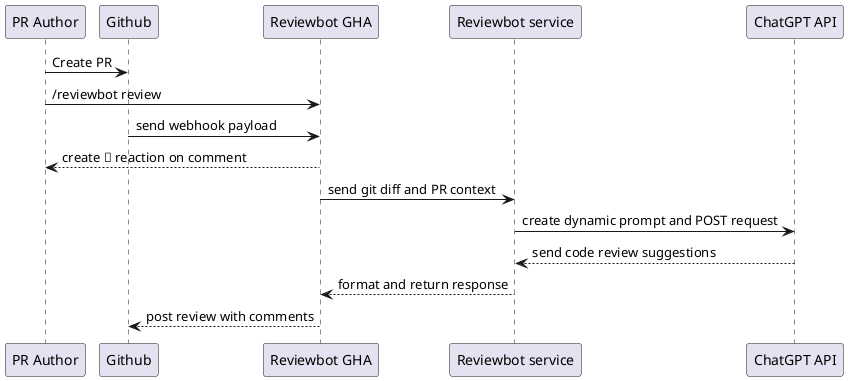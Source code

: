 @startuml poc

participant "PR Author" as author
participant Github as github
participant "Reviewbot GHA" as reviewbot
participant "Reviewbot service" as service
participant "ChatGPT API" as chatgpt

author -> github : Create PR
author -> reviewbot : /reviewbot review
github -> reviewbot : send webhook payload
reviewbot --> author : create 👀 reaction on comment
reviewbot -> service : send git diff and PR context
service -> chatgpt : create dynamic prompt and POST request
chatgpt --> service : send code review suggestions
service --> reviewbot : format and return response
reviewbot --> github : post review with comments

@enduml